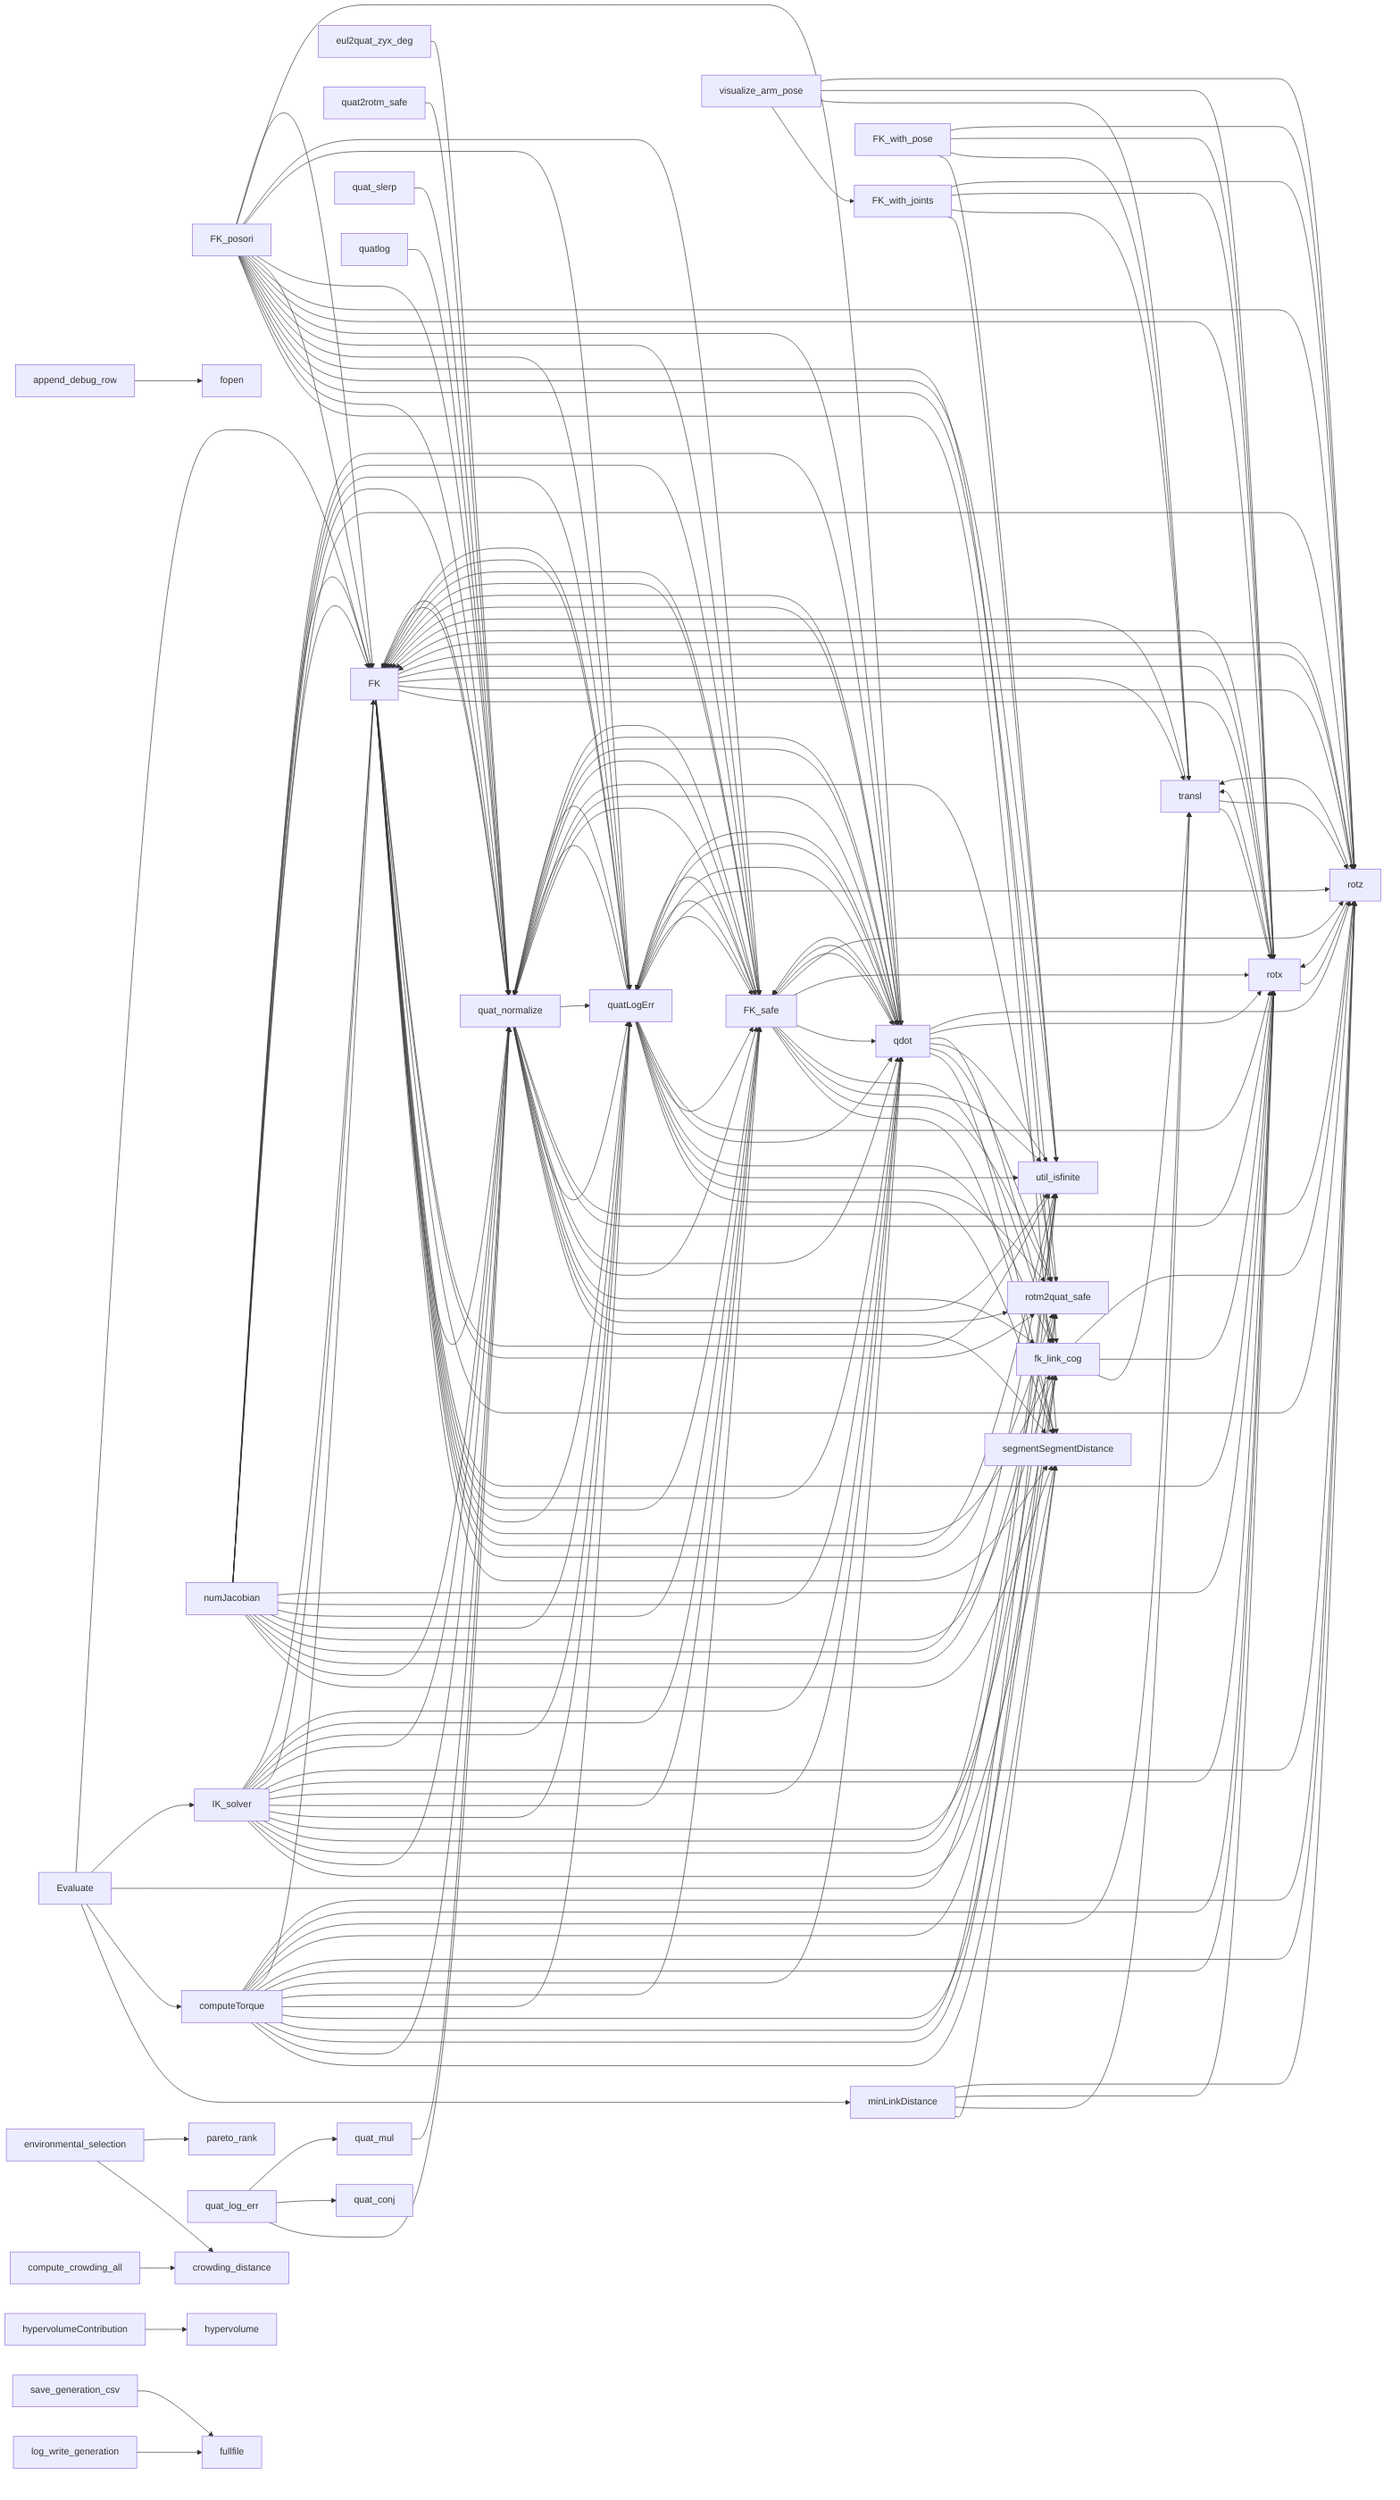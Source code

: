 graph LR
FK --> segmentSegmentDistance
FK --> quat_normalize
FK --> rotm2quat_safe
FK --> util_isfinite
FK --> fk_link_cog
FK --> quatLogErr
FK --> FK_safe
FK --> qdot
FK --> rotx
FK --> rotz
FK_posori --> segmentSegmentDistance
FK_posori --> quat_normalize
FK_posori --> rotm2quat_safe
FK_posori --> util_isfinite
FK_posori --> fk_link_cog
FK_posori --> quatLogErr
FK_posori --> FK_safe
FK_posori --> qdot
FK_posori --> rotx
FK_posori --> rotz
FK_posori --> FK
FK_safe --> segmentSegmentDistance
FK_safe --> quat_normalize
FK_safe --> rotm2quat_safe
FK_safe --> util_isfinite
FK_safe --> fk_link_cog
FK_safe --> quatLogErr
FK_safe --> qdot
FK_safe --> rotx
FK_safe --> rotz
FK_safe --> FK
IK_solver --> segmentSegmentDistance
IK_solver --> quat_normalize
IK_solver --> rotm2quat_safe
IK_solver --> util_isfinite
IK_solver --> fk_link_cog
IK_solver --> quatLogErr
IK_solver --> FK_safe
IK_solver --> qdot
IK_solver --> rotx
IK_solver --> rotz
IK_solver --> FK
computeTorque --> segmentSegmentDistance
computeTorque --> quat_normalize
computeTorque --> rotm2quat_safe
computeTorque --> util_isfinite
computeTorque --> fk_link_cog
computeTorque --> quatLogErr
computeTorque --> FK_safe
computeTorque --> qdot
computeTorque --> rotx
computeTorque --> rotz
computeTorque --> FK
numJacobian --> segmentSegmentDistance
numJacobian --> quat_normalize
numJacobian --> rotm2quat_safe
numJacobian --> util_isfinite
numJacobian --> fk_link_cog
numJacobian --> quatLogErr
numJacobian --> FK_safe
numJacobian --> qdot
numJacobian --> rotx
numJacobian --> rotz
numJacobian --> FK
qdot --> segmentSegmentDistance
qdot --> quat_normalize
qdot --> rotm2quat_safe
qdot --> util_isfinite
qdot --> fk_link_cog
qdot --> quatLogErr
qdot --> FK_safe
qdot --> rotx
qdot --> rotz
qdot --> FK
quatLogErr --> segmentSegmentDistance
quatLogErr --> quat_normalize
quatLogErr --> rotm2quat_safe
quatLogErr --> util_isfinite
quatLogErr --> fk_link_cog
quatLogErr --> FK_safe
quatLogErr --> qdot
quatLogErr --> rotx
quatLogErr --> rotz
quatLogErr --> FK
quat_normalize --> segmentSegmentDistance
quat_normalize --> rotm2quat_safe
quat_normalize --> util_isfinite
quat_normalize --> fk_link_cog
quat_normalize --> quatLogErr
quat_normalize --> FK_safe
quat_normalize --> qdot
quat_normalize --> rotx
quat_normalize --> rotz
quat_normalize --> FK
Evaluate --> minLinkDistance
Evaluate --> computeTorque
Evaluate --> util_isfinite
Evaluate --> IK_solver
Evaluate --> FK
FK --> rotm2quat_safe
FK --> util_isfinite
FK --> rotx
FK --> rotz
FK_with_joints --> util_isfinite
FK_with_joints --> transl
FK_with_joints --> rotx
FK_with_joints --> rotz
FK_with_pose --> util_isfinite
FK_with_pose --> transl
FK_with_pose --> rotx
FK_with_pose --> rotz
FK_posori --> quat_normalize
FK_posori --> quatLogErr
FK_posori --> FK_safe
FK_posori --> qdot
FK_posori --> FK
FK_safe --> quat_normalize
FK_safe --> quatLogErr
FK_safe --> qdot
FK_safe --> FK
IK_solver --> quat_normalize
IK_solver --> quatLogErr
IK_solver --> FK_safe
IK_solver --> qdot
IK_solver --> FK
numJacobian --> quat_normalize
numJacobian --> quatLogErr
numJacobian --> FK_safe
numJacobian --> qdot
numJacobian --> FK
qdot --> quat_normalize
qdot --> quatLogErr
qdot --> FK_safe
qdot --> FK
quatLogErr --> quat_normalize
quatLogErr --> FK_safe
quatLogErr --> qdot
quatLogErr --> FK
quat_normalize --> quatLogErr
quat_normalize --> FK_safe
quat_normalize --> qdot
quat_normalize --> FK
append_debug_row --> fopen
computeTorque --> fk_link_cog
computeTorque --> transl
computeTorque --> rotx
computeTorque --> rotz
fk_link_cog --> transl
fk_link_cog --> rotx
fk_link_cog --> rotz
compute_crowding_all --> crowding_distance
environmental_selection --> crowding_distance
environmental_selection --> pareto_rank
eul2quat_zyx_deg --> quat_normalize
hypervolumeContribution --> hypervolume
log_write_generation --> fullfile
minLinkDistance --> segmentSegmentDistance
minLinkDistance --> transl
minLinkDistance --> rotx
minLinkDistance --> rotz
quat2rotm_safe --> quat_normalize
quat_log_err --> quat_normalize
quat_log_err --> quat_conj
quat_log_err --> quat_mul
quat_mul --> quat_normalize
quat_slerp --> quat_normalize
quatlog --> quat_normalize
rotm2quat_safe --> quat_normalize
save_generation_csv --> fullfile
visualize_arm_pose --> FK_with_joints
visualize_arm_pose --> transl
visualize_arm_pose --> rotx
visualize_arm_pose --> rotz
FK --> transl
FK --> rotx
FK --> rotz
rotx --> transl
rotx --> rotz
rotx --> FK
rotz --> transl
rotz --> rotx
rotz --> FK
transl --> rotx
transl --> rotz
transl --> FK